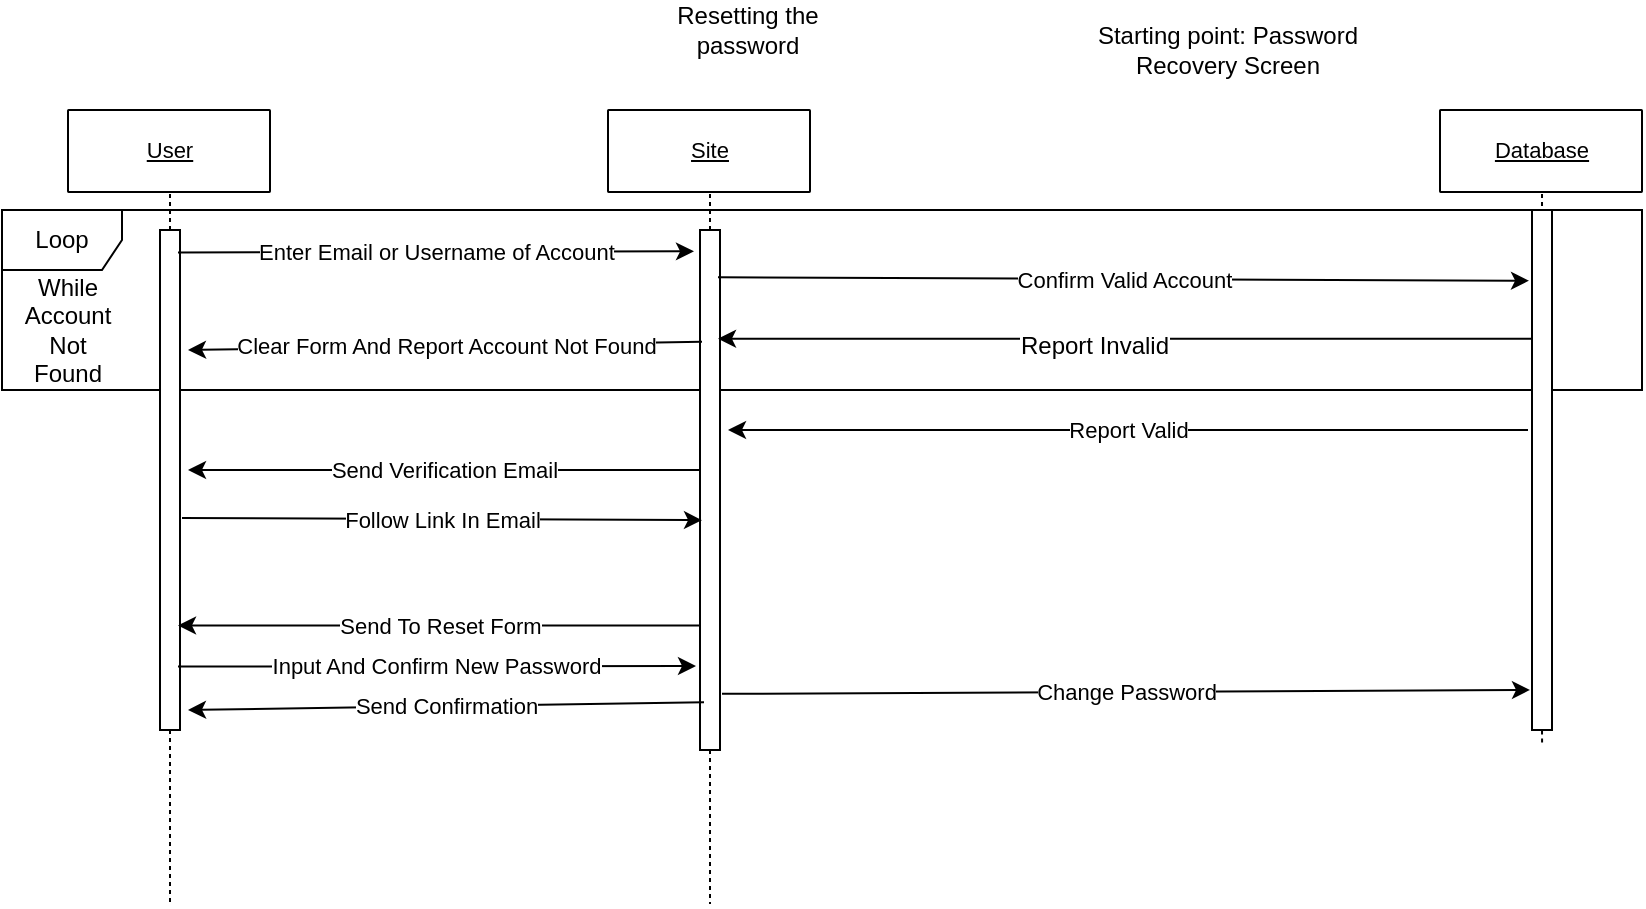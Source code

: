 <mxfile version="12.2.6" type="github" pages="1"><diagram id="z3GykfxEeM_3-pgF7mjN" name="Page-1"><mxGraphModel dx="1102" dy="601" grid="1" gridSize="10" guides="1" tooltips="1" connect="1" arrows="1" fold="1" page="1" pageScale="1" pageWidth="850" pageHeight="1100" math="0" shadow="0"><root><mxCell id="0"/><mxCell id="1" parent="0"/><mxCell id="9zPtjUPLZRUzGGCqspXs-16" value="Loop" style="shape=umlFrame;whiteSpace=wrap;html=1;" vertex="1" parent="1"><mxGeometry x="7" y="110" width="820" height="90" as="geometry"/></mxCell><mxCell id="WGgRwCxHu7iBe9GPnQNk-1" style="vsdxID=3;fillColor=none;gradientColor=none;strokeColor=none;spacingTop=-3;spacingBottom=-3;spacingLeft=-3;spacingRight=-3;labelBackgroundColor=none;rounded=0;html=1;whiteSpace=wrap;" parent="1" vertex="1"><mxGeometry x="40" y="60" width="101" height="41" as="geometry"/></mxCell><mxCell id="WGgRwCxHu7iBe9GPnQNk-2" style="vsdxID=4;fillColor=#ffffff;gradientColor=none;shape=stencil(pZFLDsIwDERP4y1yEiEOUMoFOEFEDLEISZWG7+lJaypVFSvY2TPPsjUG0/TedgQa+5LTme7sigezBa05espcagWmBdMcU6ZTTtfopO9sJTWOCjmZUQOt0ebDnl8kGq6M2qzFkMlLug0bHx9frOdEo7A7YQPHGavwH3rqv8I/o8sbajFGI6FxCJLs3F9GWSV5g2nf);strokeColor=#000000;spacingTop=-3;spacingBottom=-3;spacingLeft=-3;spacingRight=-3;labelBackgroundColor=none;rounded=1;html=1;whiteSpace=wrap;" parent="WGgRwCxHu7iBe9GPnQNk-1" vertex="1"><mxGeometry width="101" height="41" as="geometry"/></mxCell><mxCell id="WGgRwCxHu7iBe9GPnQNk-3" value="&lt;p style=&quot;align:center;margin-left:0;margin-right:0;margin-top:0px;margin-bottom:0px;text-indent:0;valign:middle;direction:ltr;&quot;&gt;&lt;font style=&quot;font-size:11px;font-family:Arial;color:#000000;direction:ltr;letter-spacing:0px;line-height:100%;opacity:1&quot;&gt;&lt;u&gt;User&lt;/u&gt;&lt;/font&gt;&lt;/p&gt;" style="text;vsdxID=3;fillColor=none;gradientColor=none;strokeColor=none;spacingTop=-3;spacingBottom=-3;spacingLeft=-3;spacingRight=-3;labelBackgroundColor=none;rounded=0;html=1;whiteSpace=wrap;verticalAlign=middle;align=center;;html=1;" parent="WGgRwCxHu7iBe9GPnQNk-1" vertex="1"><mxGeometry y="-0.48" width="101.6" height="41.91" as="geometry"/></mxCell><mxCell id="WGgRwCxHu7iBe9GPnQNk-4" style="vsdxID=5;fillColor=none;gradientColor=none;strokeColor=none;spacingTop=-3;spacingBottom=-3;spacingLeft=-3;spacingRight=-3;labelBackgroundColor=none;rounded=0;html=1;whiteSpace=wrap;" parent="1" vertex="1"><mxGeometry x="310" y="60" width="101" height="41" as="geometry"/></mxCell><mxCell id="WGgRwCxHu7iBe9GPnQNk-5" style="vsdxID=6;fillColor=#ffffff;gradientColor=none;shape=stencil(pZFLDsIwDERP4y1yEiEOUMoFOEFEDLEISZWG7+lJaypVFSvY2TPPsjUG0/TedgQa+5LTme7sigezBa05espcagWmBdMcU6ZTTtfopO9sJTWOCjmZUQOt0ebDnl8kGq6M2qzFkMlLug0bHx9frOdEo7A7YQPHGavwH3rqv8I/o8sbajFGI6FxCJLs3F9GWSV5g2nf);strokeColor=#000000;spacingTop=-3;spacingBottom=-3;spacingLeft=-3;spacingRight=-3;labelBackgroundColor=none;rounded=1;html=1;whiteSpace=wrap;" parent="WGgRwCxHu7iBe9GPnQNk-4" vertex="1"><mxGeometry width="101" height="41" as="geometry"/></mxCell><mxCell id="WGgRwCxHu7iBe9GPnQNk-6" value="&lt;p style=&quot;align:center;margin-left:0;margin-right:0;margin-top:0px;margin-bottom:0px;text-indent:0;valign:middle;direction:ltr;&quot;&gt;&lt;font style=&quot;font-size:11px;font-family:Arial;color:#000000;direction:ltr;letter-spacing:0px;line-height:100%;opacity:1&quot;&gt;&lt;u&gt;Site&lt;/u&gt;&lt;/font&gt;&lt;/p&gt;" style="text;vsdxID=5;fillColor=none;gradientColor=none;strokeColor=none;spacingTop=-3;spacingBottom=-3;spacingLeft=-3;spacingRight=-3;labelBackgroundColor=none;rounded=0;html=1;whiteSpace=wrap;verticalAlign=middle;align=center;;html=1;" parent="WGgRwCxHu7iBe9GPnQNk-4" vertex="1"><mxGeometry y="-0.48" width="101.6" height="41.91" as="geometry"/></mxCell><mxCell id="WGgRwCxHu7iBe9GPnQNk-7" style="vsdxID=7;fillColor=none;gradientColor=none;strokeColor=none;spacingTop=-3;spacingBottom=-3;spacingLeft=-3;spacingRight=-3;labelBackgroundColor=none;rounded=0;html=1;whiteSpace=wrap;" parent="1" vertex="1"><mxGeometry x="726" y="60" width="101" height="41" as="geometry"/></mxCell><mxCell id="WGgRwCxHu7iBe9GPnQNk-8" style="vsdxID=8;fillColor=#ffffff;gradientColor=none;shape=stencil(pZFLDsIwDERP4y1yEiEOUMoFOEFEDLEISZWG7+lJaypVFSvY2TPPsjUG0/TedgQa+5LTme7sigezBa05espcagWmBdMcU6ZTTtfopO9sJTWOCjmZUQOt0ebDnl8kGq6M2qzFkMlLug0bHx9frOdEo7A7YQPHGavwH3rqv8I/o8sbajFGI6FxCJLs3F9GWSV5g2nf);strokeColor=#000000;spacingTop=-3;spacingBottom=-3;spacingLeft=-3;spacingRight=-3;labelBackgroundColor=none;rounded=1;html=1;whiteSpace=wrap;" parent="WGgRwCxHu7iBe9GPnQNk-7" vertex="1"><mxGeometry width="101" height="41" as="geometry"/></mxCell><mxCell id="WGgRwCxHu7iBe9GPnQNk-9" value="&lt;p style=&quot;align:center;margin-left:0;margin-right:0;margin-top:0px;margin-bottom:0px;text-indent:0;valign:middle;direction:ltr;&quot;&gt;&lt;font style=&quot;font-size:11px;font-family:Arial;color:#000000;direction:ltr;letter-spacing:0px;line-height:100%;opacity:1&quot;&gt;&lt;u&gt;Database&lt;/u&gt;&lt;/font&gt;&lt;/p&gt;" style="text;vsdxID=7;fillColor=none;gradientColor=none;strokeColor=none;spacingTop=-3;spacingBottom=-3;spacingLeft=-3;spacingRight=-3;labelBackgroundColor=none;rounded=0;html=1;whiteSpace=wrap;verticalAlign=middle;align=center;;html=1;" parent="WGgRwCxHu7iBe9GPnQNk-7" vertex="1"><mxGeometry y="-0.48" width="101.6" height="41.91" as="geometry"/></mxCell><mxCell id="WGgRwCxHu7iBe9GPnQNk-10" style="vsdxID=10;edgeStyle=none;dashed=1;dashPattern=2.00 2.00;startArrow=none;endArrow=none;startSize=5;endSize=5;strokeColor=#000000;spacingTop=-3;spacingBottom=-3;spacingLeft=-3;spacingRight=-3;verticalAlign=middle;html=1;labelBackgroundColor=none;rounded=0;" parent="1" edge="1" source="9zPtjUPLZRUzGGCqspXs-7"><mxGeometry relative="1" as="geometry"><mxPoint as="offset"/><Array as="points"/><mxPoint x="361" y="102" as="sourcePoint"/><mxPoint x="361" y="457" as="targetPoint"/></mxGeometry></mxCell><mxCell id="WGgRwCxHu7iBe9GPnQNk-11" style="vsdxID=9;edgeStyle=none;dashed=1;dashPattern=2.00 2.00;startArrow=none;endArrow=none;startSize=5;endSize=5;strokeColor=#000000;spacingTop=-3;spacingBottom=-3;spacingLeft=-3;spacingRight=-3;verticalAlign=middle;html=1;labelBackgroundColor=none;rounded=0;exitX=0.505;exitY=1.024;exitDx=0;exitDy=0;exitPerimeter=0;" parent="1" source="WGgRwCxHu7iBe9GPnQNk-1" edge="1"><mxGeometry relative="1" as="geometry"><mxPoint as="offset"/><Array as="points"/><mxPoint x="91" y="457" as="targetPoint"/></mxGeometry></mxCell><mxCell id="WGgRwCxHu7iBe9GPnQNk-12" style="vsdxID=11;edgeStyle=none;dashed=1;dashPattern=2.00 2.00;startArrow=none;endArrow=none;startSize=5;endSize=5;strokeColor=#000000;spacingTop=-3;spacingBottom=-3;spacingLeft=-3;spacingRight=-3;verticalAlign=middle;html=1;labelBackgroundColor=none;rounded=0;exitX=0.505;exitY=1.024;exitDx=0;exitDy=0;exitPerimeter=0;" parent="1" source="9zPtjUPLZRUzGGCqspXs-10" edge="1"><mxGeometry relative="1" as="geometry"><mxPoint as="offset"/><Array as="points"/><mxPoint x="777" y="369" as="targetPoint"/></mxGeometry></mxCell><mxCell id="9zPtjUPLZRUzGGCqspXs-1" value="Resetting the password" style="text;html=1;strokeColor=none;fillColor=none;align=center;verticalAlign=middle;whiteSpace=wrap;rounded=0;" vertex="1" parent="1"><mxGeometry x="320" y="10" width="120" height="20" as="geometry"/></mxCell><mxCell id="9zPtjUPLZRUzGGCqspXs-2" value="Starting point: Password Recovery Screen" style="text;html=1;strokeColor=none;fillColor=none;align=center;verticalAlign=middle;whiteSpace=wrap;rounded=0;" vertex="1" parent="1"><mxGeometry x="550" y="20" width="140" height="20" as="geometry"/></mxCell><mxCell id="9zPtjUPLZRUzGGCqspXs-5" value="" style="html=1;points=[];perimeter=orthogonalPerimeter;" vertex="1" parent="1"><mxGeometry x="86" y="120" width="10" height="250" as="geometry"/></mxCell><mxCell id="9zPtjUPLZRUzGGCqspXs-6" value="Enter Email or Username of Account" style="endArrow=classic;html=1;exitX=0.9;exitY=0.045;exitDx=0;exitDy=0;exitPerimeter=0;entryX=-0.3;entryY=0.041;entryDx=0;entryDy=0;entryPerimeter=0;" edge="1" parent="1" source="9zPtjUPLZRUzGGCqspXs-5" target="9zPtjUPLZRUzGGCqspXs-7"><mxGeometry width="50" height="50" relative="1" as="geometry"><mxPoint x="140" y="180" as="sourcePoint"/><mxPoint x="190" y="130" as="targetPoint"/></mxGeometry></mxCell><mxCell id="9zPtjUPLZRUzGGCqspXs-7" value="" style="html=1;points=[];perimeter=orthogonalPerimeter;" vertex="1" parent="1"><mxGeometry x="356" y="120" width="10" height="260" as="geometry"/></mxCell><mxCell id="9zPtjUPLZRUzGGCqspXs-8" style="vsdxID=10;edgeStyle=none;dashed=1;dashPattern=2.00 2.00;startArrow=none;endArrow=none;startSize=5;endSize=5;strokeColor=#000000;spacingTop=-3;spacingBottom=-3;spacingLeft=-3;spacingRight=-3;verticalAlign=middle;html=1;labelBackgroundColor=none;rounded=0;" edge="1" parent="1" target="9zPtjUPLZRUzGGCqspXs-7"><mxGeometry relative="1" as="geometry"><mxPoint as="offset"/><Array as="points"/><mxPoint x="361" y="102" as="sourcePoint"/><mxPoint x="361" y="457" as="targetPoint"/></mxGeometry></mxCell><mxCell id="9zPtjUPLZRUzGGCqspXs-9" value="Confirm Valid Account" style="endArrow=classic;html=1;exitX=0.9;exitY=0.091;exitDx=0;exitDy=0;exitPerimeter=0;entryX=-0.15;entryY=0.136;entryDx=0;entryDy=0;entryPerimeter=0;" edge="1" parent="1" source="9zPtjUPLZRUzGGCqspXs-7" target="9zPtjUPLZRUzGGCqspXs-10"><mxGeometry width="50" height="50" relative="1" as="geometry"><mxPoint x="440" y="180" as="sourcePoint"/><mxPoint x="670" y="150" as="targetPoint"/></mxGeometry></mxCell><mxCell id="9zPtjUPLZRUzGGCqspXs-10" value="" style="html=1;points=[];perimeter=orthogonalPerimeter;" vertex="1" parent="1"><mxGeometry x="772" y="110" width="10" height="260" as="geometry"/></mxCell><mxCell id="9zPtjUPLZRUzGGCqspXs-11" style="vsdxID=11;edgeStyle=none;dashed=1;dashPattern=2.00 2.00;startArrow=none;endArrow=none;startSize=5;endSize=5;strokeColor=#000000;spacingTop=-3;spacingBottom=-3;spacingLeft=-3;spacingRight=-3;verticalAlign=middle;html=1;labelBackgroundColor=none;rounded=0;exitX=0.505;exitY=1.024;exitDx=0;exitDy=0;exitPerimeter=0;" edge="1" parent="1" source="WGgRwCxHu7iBe9GPnQNk-7" target="9zPtjUPLZRUzGGCqspXs-10"><mxGeometry relative="1" as="geometry"><mxPoint as="offset"/><Array as="points"/><mxPoint x="777" y="369" as="targetPoint"/><mxPoint x="777" y="102" as="sourcePoint"/></mxGeometry></mxCell><mxCell id="9zPtjUPLZRUzGGCqspXs-13" value="" style="endArrow=classic;html=1;entryX=0.9;entryY=0.209;entryDx=0;entryDy=0;entryPerimeter=0;" edge="1" parent="1" source="9zPtjUPLZRUzGGCqspXs-10" target="9zPtjUPLZRUzGGCqspXs-7"><mxGeometry width="50" height="50" relative="1" as="geometry"><mxPoint x="770" y="166" as="sourcePoint"/><mxPoint x="590" y="170" as="targetPoint"/></mxGeometry></mxCell><mxCell id="9zPtjUPLZRUzGGCqspXs-14" value="Report Invalid" style="text;html=1;resizable=0;points=[];align=center;verticalAlign=middle;labelBackgroundColor=#ffffff;" vertex="1" connectable="0" parent="9zPtjUPLZRUzGGCqspXs-13"><mxGeometry x="0.076" y="3" relative="1" as="geometry"><mxPoint as="offset"/></mxGeometry></mxCell><mxCell id="9zPtjUPLZRUzGGCqspXs-15" value="Clear Form And Report Account Not Found" style="endArrow=classic;html=1;exitX=0.1;exitY=0.215;exitDx=0;exitDy=0;exitPerimeter=0;" edge="1" parent="1" source="9zPtjUPLZRUzGGCqspXs-7"><mxGeometry width="50" height="50" relative="1" as="geometry"><mxPoint x="220" y="210" as="sourcePoint"/><mxPoint x="100" y="180" as="targetPoint"/></mxGeometry></mxCell><mxCell id="9zPtjUPLZRUzGGCqspXs-17" value="While Account Not Found" style="text;html=1;strokeColor=none;fillColor=none;align=center;verticalAlign=middle;whiteSpace=wrap;rounded=0;" vertex="1" parent="1"><mxGeometry x="20" y="160" width="40" height="20" as="geometry"/></mxCell><mxCell id="9zPtjUPLZRUzGGCqspXs-21" value="Report Valid" style="endArrow=classic;html=1;" edge="1" parent="1"><mxGeometry width="50" height="50" relative="1" as="geometry"><mxPoint x="770" y="220" as="sourcePoint"/><mxPoint x="370" y="220" as="targetPoint"/></mxGeometry></mxCell><mxCell id="9zPtjUPLZRUzGGCqspXs-22" value="Send Verification Email" style="endArrow=classic;html=1;" edge="1" parent="1" source="9zPtjUPLZRUzGGCqspXs-7"><mxGeometry width="50" height="50" relative="1" as="geometry"><mxPoint x="210" y="260" as="sourcePoint"/><mxPoint x="100" y="240" as="targetPoint"/></mxGeometry></mxCell><mxCell id="9zPtjUPLZRUzGGCqspXs-23" value="Follow Link In Email" style="endArrow=classic;html=1;exitX=1.1;exitY=0.576;exitDx=0;exitDy=0;exitPerimeter=0;entryX=0.1;entryY=0.558;entryDx=0;entryDy=0;entryPerimeter=0;" edge="1" parent="1" source="9zPtjUPLZRUzGGCqspXs-5" target="9zPtjUPLZRUzGGCqspXs-7"><mxGeometry width="50" height="50" relative="1" as="geometry"><mxPoint x="170" y="310" as="sourcePoint"/><mxPoint x="220" y="260" as="targetPoint"/></mxGeometry></mxCell><mxCell id="9zPtjUPLZRUzGGCqspXs-24" value="Send To Reset Form" style="endArrow=classic;html=1;entryX=0.9;entryY=0.791;entryDx=0;entryDy=0;entryPerimeter=0;" edge="1" parent="1" source="9zPtjUPLZRUzGGCqspXs-7" target="9zPtjUPLZRUzGGCqspXs-5"><mxGeometry width="50" height="50" relative="1" as="geometry"><mxPoint x="170" y="370" as="sourcePoint"/><mxPoint x="220" y="320" as="targetPoint"/></mxGeometry></mxCell><mxCell id="9zPtjUPLZRUzGGCqspXs-26" value="Input And Confirm New Password" style="endArrow=classic;html=1;exitX=0.9;exitY=0.873;exitDx=0;exitDy=0;exitPerimeter=0;" edge="1" parent="1" source="9zPtjUPLZRUzGGCqspXs-5"><mxGeometry width="50" height="50" relative="1" as="geometry"><mxPoint x="180" y="380" as="sourcePoint"/><mxPoint x="354" y="338" as="targetPoint"/></mxGeometry></mxCell><mxCell id="9zPtjUPLZRUzGGCqspXs-27" value="Change Password" style="endArrow=classic;html=1;exitX=1.1;exitY=0.892;exitDx=0;exitDy=0;exitPerimeter=0;entryX=-0.1;entryY=0.923;entryDx=0;entryDy=0;entryPerimeter=0;" edge="1" parent="1" source="9zPtjUPLZRUzGGCqspXs-7" target="9zPtjUPLZRUzGGCqspXs-10"><mxGeometry width="50" height="50" relative="1" as="geometry"><mxPoint x="450" y="350" as="sourcePoint"/><mxPoint x="770" y="320" as="targetPoint"/></mxGeometry></mxCell><mxCell id="9zPtjUPLZRUzGGCqspXs-30" value="Send Confirmation" style="endArrow=classic;html=1;entryX=1.4;entryY=0.96;entryDx=0;entryDy=0;entryPerimeter=0;exitX=0.2;exitY=0.908;exitDx=0;exitDy=0;exitPerimeter=0;" edge="1" parent="1" source="9zPtjUPLZRUzGGCqspXs-7" target="9zPtjUPLZRUzGGCqspXs-5"><mxGeometry width="50" height="50" relative="1" as="geometry"><mxPoint x="10" y="530" as="sourcePoint"/><mxPoint x="60" y="480" as="targetPoint"/></mxGeometry></mxCell></root></mxGraphModel></diagram></mxfile>